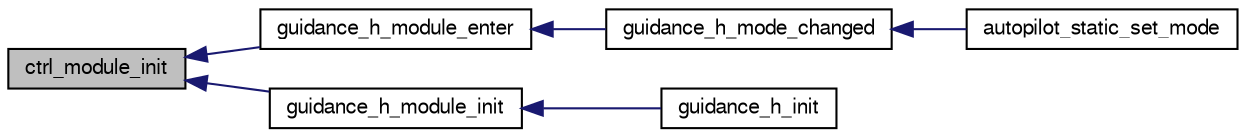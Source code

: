 digraph "ctrl_module_init"
{
  edge [fontname="FreeSans",fontsize="10",labelfontname="FreeSans",labelfontsize="10"];
  node [fontname="FreeSans",fontsize="10",shape=record];
  rankdir="LR";
  Node1 [label="ctrl_module_init",height=0.2,width=0.4,color="black", fillcolor="grey75", style="filled", fontcolor="black"];
  Node1 -> Node2 [dir="back",color="midnightblue",fontsize="10",style="solid",fontname="FreeSans"];
  Node2 [label="guidance_h_module_enter",height=0.2,width=0.4,color="black", fillcolor="white", style="filled",URL="$guidance__OA_8h.html#af0a3b4e238d064326406719e8244e92d",tooltip="Entering the horizontal module (user switched to module) "];
  Node2 -> Node3 [dir="back",color="midnightblue",fontsize="10",style="solid",fontname="FreeSans"];
  Node3 [label="guidance_h_mode_changed",height=0.2,width=0.4,color="black", fillcolor="white", style="filled",URL="$rotorcraft_2guidance_2guidance__h_8h.html#a2903786227eb11507928f99870099225"];
  Node3 -> Node4 [dir="back",color="midnightblue",fontsize="10",style="solid",fontname="FreeSans"];
  Node4 [label="autopilot_static_set_mode",height=0.2,width=0.4,color="black", fillcolor="white", style="filled",URL="$rotorcraft_2autopilot__static_8c.html#af7eb08dcaaeb9f55fe1b77230b0e78c3"];
  Node1 -> Node5 [dir="back",color="midnightblue",fontsize="10",style="solid",fontname="FreeSans"];
  Node5 [label="guidance_h_module_init",height=0.2,width=0.4,color="black", fillcolor="white", style="filled",URL="$guidance__OA_8h.html#ab39ce31e4173de7b9aefa839324ec9a2",tooltip="Initialization of horizontal guidance module. "];
  Node5 -> Node6 [dir="back",color="midnightblue",fontsize="10",style="solid",fontname="FreeSans"];
  Node6 [label="guidance_h_init",height=0.2,width=0.4,color="black", fillcolor="white", style="filled",URL="$rotorcraft_2guidance_2guidance__h_8h.html#a7bc4ea0d5351c2ba6ee160db5a2e9f80"];
}
